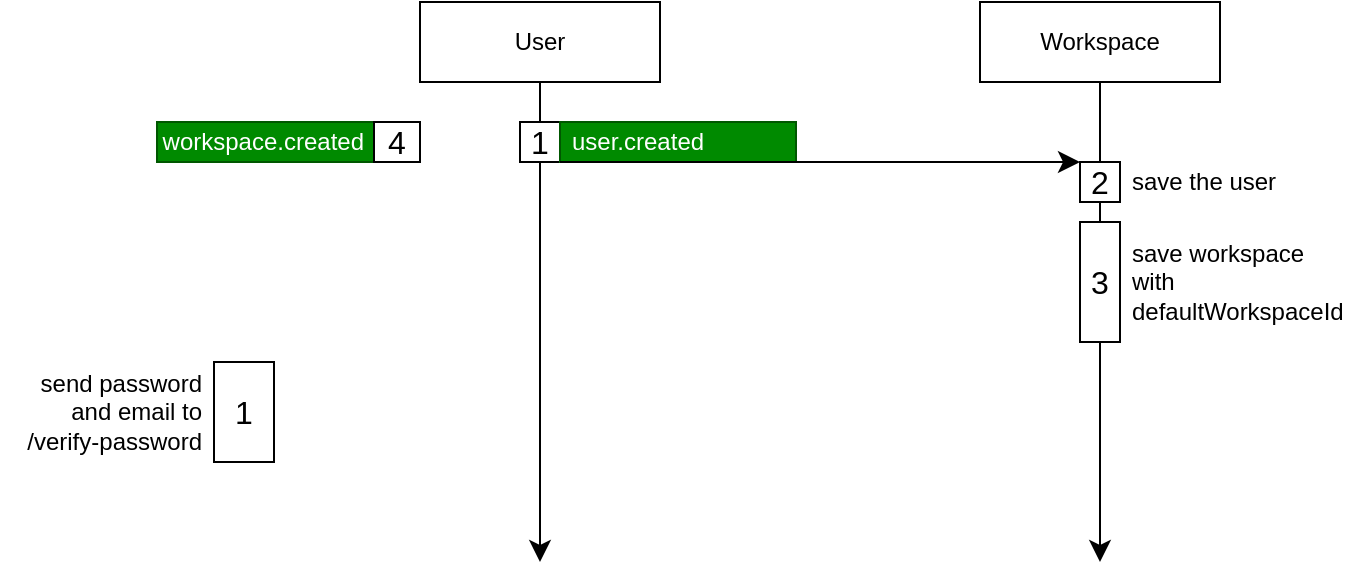 <mxfile version="22.0.2" type="device" pages="3">
  <diagram id="oY38kdm5o83EHuReV2T8" name="/issues/:id/attachments (POST)">
    <mxGraphModel dx="794" dy="1917" grid="1" gridSize="10" guides="1" tooltips="1" connect="1" arrows="1" fold="1" page="1" pageScale="1" pageWidth="980" pageHeight="1390" math="0" shadow="0">
      <root>
        <mxCell id="0" />
        <mxCell id="1" parent="0" />
        <mxCell id="sdEwPJp4zkoKklKMmfEP-1" style="edgeStyle=none;curved=1;rounded=0;orthogonalLoop=1;jettySize=auto;html=1;fontSize=12;startSize=8;endSize=8;fontFamily=Helvetica;" parent="1" source="sdEwPJp4zkoKklKMmfEP-2" edge="1">
          <mxGeometry relative="1" as="geometry">
            <mxPoint x="270" y="-1090" as="targetPoint" />
          </mxGeometry>
        </mxCell>
        <mxCell id="sdEwPJp4zkoKklKMmfEP-2" value="User" style="rounded=0;whiteSpace=wrap;html=1;fontFamily=Helvetica;" parent="1" vertex="1">
          <mxGeometry x="210" y="-1370" width="120" height="40" as="geometry" />
        </mxCell>
        <mxCell id="sdEwPJp4zkoKklKMmfEP-3" style="edgeStyle=none;curved=1;rounded=0;orthogonalLoop=1;jettySize=auto;html=1;fontSize=12;startSize=8;endSize=8;fontFamily=Helvetica;" parent="1" source="sdEwPJp4zkoKklKMmfEP-4" edge="1">
          <mxGeometry relative="1" as="geometry">
            <mxPoint x="550" y="-1090" as="targetPoint" />
          </mxGeometry>
        </mxCell>
        <mxCell id="sdEwPJp4zkoKklKMmfEP-4" value="Workspace" style="rounded=0;whiteSpace=wrap;html=1;fontFamily=Helvetica;" parent="1" vertex="1">
          <mxGeometry x="490" y="-1370" width="120" height="40" as="geometry" />
        </mxCell>
        <mxCell id="LEW-G3g9cezNZrhg7D1--3" value="" style="group" parent="1" vertex="1" connectable="0">
          <mxGeometry x="540" y="-1290" width="138" height="20" as="geometry" />
        </mxCell>
        <mxCell id="LEW-G3g9cezNZrhg7D1--1" value="2" style="rounded=0;whiteSpace=wrap;html=1;fontSize=16;fontFamily=Helvetica;verticalAlign=middle;" parent="LEW-G3g9cezNZrhg7D1--3" vertex="1">
          <mxGeometry width="20" height="20" as="geometry" />
        </mxCell>
        <mxCell id="LEW-G3g9cezNZrhg7D1--2" value="save the user" style="text;html=1;fillColor=none;align=left;verticalAlign=middle;whiteSpace=wrap;rounded=0;fontSize=12;fontFamily=Helvetica;spacingLeft=4;" parent="LEW-G3g9cezNZrhg7D1--3" vertex="1">
          <mxGeometry x="20" width="118" height="20" as="geometry" />
        </mxCell>
        <mxCell id="-xzCKRivMfdFnWui1aVe-1" value="" style="group;fillColor=#cdeb8b;strokeColor=#36393d;" parent="1" vertex="1" connectable="0">
          <mxGeometry x="260" y="-1310" width="138" height="20" as="geometry" />
        </mxCell>
        <mxCell id="-xzCKRivMfdFnWui1aVe-2" value="1" style="rounded=0;whiteSpace=wrap;html=1;fontSize=16;fontFamily=Helvetica;verticalAlign=middle;" parent="-xzCKRivMfdFnWui1aVe-1" vertex="1">
          <mxGeometry width="20" height="20" as="geometry" />
        </mxCell>
        <mxCell id="-xzCKRivMfdFnWui1aVe-3" value="user.created" style="text;html=1;fillColor=#008a00;align=left;verticalAlign=middle;whiteSpace=wrap;rounded=0;fontSize=12;fontFamily=Helvetica;spacingLeft=4;fontColor=#ffffff;strokeColor=#005700;" parent="-xzCKRivMfdFnWui1aVe-1" vertex="1">
          <mxGeometry x="20" width="118" height="20" as="geometry" />
        </mxCell>
        <mxCell id="-xzCKRivMfdFnWui1aVe-4" value="" style="group" parent="1" vertex="1" connectable="0">
          <mxGeometry y="-1190" width="137" height="50" as="geometry" />
        </mxCell>
        <mxCell id="smrDSZM0pcQOYa3LXeEk-5" value="send password and email to /verify-password" style="text;html=1;fillColor=none;align=right;verticalAlign=middle;whiteSpace=wrap;rounded=0;fontSize=12;fontFamily=Helvetica;spacingLeft=4;spacingRight=4;" parent="-xzCKRivMfdFnWui1aVe-4" vertex="1">
          <mxGeometry width="107" height="50" as="geometry" />
        </mxCell>
        <mxCell id="smrDSZM0pcQOYa3LXeEk-6" value="1" style="rounded=0;whiteSpace=wrap;html=1;fontSize=16;container=0;fontFamily=Helvetica;verticalAlign=middle;" parent="-xzCKRivMfdFnWui1aVe-4" vertex="1">
          <mxGeometry x="107" width="30" height="50" as="geometry" />
        </mxCell>
        <mxCell id="-xzCKRivMfdFnWui1aVe-6" style="edgeStyle=none;curved=1;rounded=0;orthogonalLoop=1;jettySize=auto;html=1;exitX=0;exitY=1;exitDx=0;exitDy=0;entryX=0;entryY=0;entryDx=0;entryDy=0;fontSize=12;startSize=8;endSize=8;" parent="1" source="-xzCKRivMfdFnWui1aVe-3" target="LEW-G3g9cezNZrhg7D1--1" edge="1">
          <mxGeometry relative="1" as="geometry" />
        </mxCell>
        <mxCell id="-xzCKRivMfdFnWui1aVe-7" value="" style="group" parent="1" vertex="1" connectable="0">
          <mxGeometry x="540" y="-1260" width="138" height="60" as="geometry" />
        </mxCell>
        <mxCell id="-xzCKRivMfdFnWui1aVe-8" value="3" style="rounded=0;whiteSpace=wrap;html=1;fontSize=16;fontFamily=Helvetica;verticalAlign=middle;" parent="-xzCKRivMfdFnWui1aVe-7" vertex="1">
          <mxGeometry width="20" height="60" as="geometry" />
        </mxCell>
        <mxCell id="-xzCKRivMfdFnWui1aVe-9" value="save workspace with&amp;nbsp; defaultWorkspaceId" style="text;html=1;fillColor=none;align=left;verticalAlign=middle;whiteSpace=wrap;rounded=0;fontSize=12;fontFamily=Helvetica;spacingLeft=4;" parent="-xzCKRivMfdFnWui1aVe-7" vertex="1">
          <mxGeometry x="20" width="118" height="60" as="geometry" />
        </mxCell>
        <mxCell id="-xzCKRivMfdFnWui1aVe-21" value="" style="group;fillColor=#008a00;fontColor=#ffffff;strokeColor=#005700;" parent="1" vertex="1" connectable="0">
          <mxGeometry x="78.5" y="-1310" width="131.5" height="20" as="geometry" />
        </mxCell>
        <mxCell id="-xzCKRivMfdFnWui1aVe-18" value="workspace.created" style="text;html=1;strokeColor=#005700;fillColor=#008a00;align=right;verticalAlign=middle;whiteSpace=wrap;rounded=0;fontSize=12;fontFamily=Helvetica;spacingLeft=4;spacingRight=4;fontColor=#ffffff;" parent="-xzCKRivMfdFnWui1aVe-21" vertex="1">
          <mxGeometry width="108.5" height="20" as="geometry" />
        </mxCell>
        <mxCell id="-xzCKRivMfdFnWui1aVe-19" value="4" style="rounded=0;whiteSpace=wrap;html=1;fontSize=16;container=0;fontFamily=Helvetica;verticalAlign=middle;" parent="-xzCKRivMfdFnWui1aVe-21" vertex="1">
          <mxGeometry x="108.5" width="23" height="20" as="geometry" />
        </mxCell>
      </root>
    </mxGraphModel>
  </diagram>
  <diagram id="cDLIAaBjinaRB8GPLYyi" name="/issues/:id/attachments (GET)">
    <mxGraphModel dx="1050" dy="1840" grid="1" gridSize="10" guides="1" tooltips="1" connect="1" arrows="1" fold="1" page="1" pageScale="1" pageWidth="827" pageHeight="1169" math="0" shadow="0">
      <root>
        <mxCell id="0" />
        <mxCell id="1" parent="0" />
        <mxCell id="7JnlgB1tNphu0dHaSalx-1" style="edgeStyle=none;curved=1;rounded=0;orthogonalLoop=1;jettySize=auto;html=1;fontSize=12;startSize=8;endSize=8;fontFamily=Helvetica;" parent="1" source="7JnlgB1tNphu0dHaSalx-2" edge="1">
          <mxGeometry relative="1" as="geometry">
            <mxPoint x="80" y="-880" as="targetPoint" />
          </mxGeometry>
        </mxCell>
        <mxCell id="7JnlgB1tNphu0dHaSalx-2" value="User" style="rounded=0;whiteSpace=wrap;html=1;fontFamily=Helvetica;" parent="1" vertex="1">
          <mxGeometry x="20" y="-1160" width="120" height="40" as="geometry" />
        </mxCell>
        <mxCell id="7JnlgB1tNphu0dHaSalx-3" style="edgeStyle=none;curved=1;rounded=0;orthogonalLoop=1;jettySize=auto;html=1;fontSize=12;startSize=8;endSize=8;fontFamily=Helvetica;" parent="1" source="7JnlgB1tNphu0dHaSalx-4" edge="1">
          <mxGeometry relative="1" as="geometry">
            <mxPoint x="400" y="-880" as="targetPoint" />
          </mxGeometry>
        </mxCell>
        <mxCell id="7JnlgB1tNphu0dHaSalx-4" value="Workspace" style="rounded=0;whiteSpace=wrap;html=1;fontFamily=Helvetica;" parent="1" vertex="1">
          <mxGeometry x="340" y="-1160" width="120" height="40" as="geometry" />
        </mxCell>
      </root>
    </mxGraphModel>
  </diagram>
  <diagram id="p9YtzqTpsCguL2lKq-Le" name="/issues/:id/attachments/:attachmentId(GET)">
    <mxGraphModel dx="1194" dy="2127" grid="1" gridSize="10" guides="1" tooltips="1" connect="1" arrows="1" fold="1" page="0" pageScale="1" pageWidth="827" pageHeight="1169" math="0" shadow="0">
      <root>
        <mxCell id="0" />
        <mxCell id="1" parent="0" />
        <mxCell id="JPDjslHWpKQ4i2nxVlJD-64" style="edgeStyle=none;curved=1;rounded=0;orthogonalLoop=1;jettySize=auto;html=1;fontSize=12;startSize=8;endSize=8;fontFamily=Helvetica;verticalAlign=middle;" parent="1" source="JPDjslHWpKQ4i2nxVlJD-65" edge="1">
          <mxGeometry relative="1" as="geometry">
            <mxPoint x="90" y="-770" as="targetPoint" />
          </mxGeometry>
        </mxCell>
        <mxCell id="JPDjslHWpKQ4i2nxVlJD-65" value="Client" style="rounded=0;whiteSpace=wrap;html=1;fontFamily=Helvetica;verticalAlign=middle;fontSize=12;" parent="1" vertex="1">
          <mxGeometry x="30" y="-1320" width="120" height="40" as="geometry" />
        </mxCell>
        <mxCell id="JPDjslHWpKQ4i2nxVlJD-66" style="edgeStyle=none;curved=1;rounded=0;orthogonalLoop=1;jettySize=auto;html=1;fontSize=12;startSize=8;endSize=8;fontFamily=Helvetica;verticalAlign=middle;" parent="1" source="JPDjslHWpKQ4i2nxVlJD-67" edge="1">
          <mxGeometry relative="1" as="geometry">
            <mxPoint x="282" y="-770" as="targetPoint" />
          </mxGeometry>
        </mxCell>
        <mxCell id="JPDjslHWpKQ4i2nxVlJD-67" value="Workspace" style="rounded=0;whiteSpace=wrap;html=1;fontFamily=Helvetica;verticalAlign=middle;fontSize=12;" parent="1" vertex="1">
          <mxGeometry x="222" y="-1320" width="120" height="40" as="geometry" />
        </mxCell>
        <mxCell id="JPDjslHWpKQ4i2nxVlJD-68" style="edgeStyle=none;curved=1;rounded=0;orthogonalLoop=1;jettySize=auto;html=1;fontSize=12;startSize=8;endSize=8;fontFamily=Helvetica;verticalAlign=middle;" parent="1" source="JPDjslHWpKQ4i2nxVlJD-69" edge="1">
          <mxGeometry relative="1" as="geometry">
            <mxPoint x="518" y="-770" as="targetPoint" />
          </mxGeometry>
        </mxCell>
        <mxCell id="JPDjslHWpKQ4i2nxVlJD-69" value="Email" style="rounded=0;whiteSpace=wrap;html=1;fontFamily=Helvetica;verticalAlign=middle;fontSize=12;" parent="1" vertex="1">
          <mxGeometry x="460" y="-1320" width="120" height="40" as="geometry" />
        </mxCell>
        <mxCell id="JPDjslHWpKQ4i2nxVlJD-71" style="edgeStyle=none;curved=1;rounded=0;orthogonalLoop=1;jettySize=auto;html=1;entryX=0;entryY=0.5;entryDx=0;entryDy=0;fontSize=12;startSize=8;endSize=8;fontFamily=Helvetica;verticalAlign=middle;" parent="1" edge="1">
          <mxGeometry relative="1" as="geometry">
            <mxPoint x="272.0" y="-1030" as="sourcePoint" />
            <mxPoint x="272.0" y="-1030" as="targetPoint" />
          </mxGeometry>
        </mxCell>
        <mxCell id="JPDjslHWpKQ4i2nxVlJD-74" style="edgeStyle=none;curved=1;rounded=0;orthogonalLoop=1;jettySize=auto;html=1;exitX=0.5;exitY=1;exitDx=0;exitDy=0;entryX=0;entryY=0;entryDx=0;entryDy=0;fontSize=12;startSize=8;endSize=8;fontFamily=Helvetica;verticalAlign=middle;" parent="1" target="Pa0Kq9crktuRV41o-tmP-2" edge="1">
          <mxGeometry relative="1" as="geometry">
            <mxPoint x="447" y="-1170" as="targetPoint" />
            <mxPoint x="282" y="-1170" as="sourcePoint" />
          </mxGeometry>
        </mxCell>
        <mxCell id="JPDjslHWpKQ4i2nxVlJD-78" style="edgeStyle=none;curved=1;rounded=0;orthogonalLoop=1;jettySize=auto;html=1;fontSize=12;startSize=8;endSize=8;fontFamily=Helvetica;verticalAlign=middle;" parent="1" source="JPDjslHWpKQ4i2nxVlJD-79" edge="1">
          <mxGeometry relative="1" as="geometry">
            <mxPoint x="-100" y="-770" as="targetPoint" />
          </mxGeometry>
        </mxCell>
        <mxCell id="JPDjslHWpKQ4i2nxVlJD-79" value="Gmail" style="rounded=0;whiteSpace=wrap;html=1;fontFamily=Helvetica;verticalAlign=middle;fontSize=12;" parent="1" vertex="1">
          <mxGeometry x="-160" y="-1320" width="120" height="40" as="geometry" />
        </mxCell>
        <mxCell id="JPDjslHWpKQ4i2nxVlJD-80" style="edgeStyle=none;curved=1;rounded=0;orthogonalLoop=1;jettySize=auto;html=1;exitX=1;exitY=1;exitDx=0;exitDy=0;fontSize=12;startSize=8;endSize=8;entryX=0;entryY=0;entryDx=0;entryDy=0;fontFamily=Helvetica;verticalAlign=middle;exitPerimeter=0;" parent="1" source="JPDjslHWpKQ4i2nxVlJD-116" target="JPDjslHWpKQ4i2nxVlJD-107" edge="1">
          <mxGeometry relative="1" as="geometry">
            <mxPoint x="270" y="-920" as="targetPoint" />
            <mxPoint x="-90" y="-960" as="sourcePoint" />
          </mxGeometry>
        </mxCell>
        <mxCell id="JPDjslHWpKQ4i2nxVlJD-81" style="edgeStyle=none;curved=1;rounded=0;orthogonalLoop=1;jettySize=auto;html=1;exitX=0.5;exitY=1;exitDx=0;exitDy=0;fontSize=12;startSize=8;endSize=8;fontFamily=Helvetica;verticalAlign=middle;" parent="1" edge="1">
          <mxGeometry relative="1" as="geometry">
            <mxPoint x="520" y="-850" as="targetPoint" />
            <mxPoint x="282" y="-850.38" as="sourcePoint" />
          </mxGeometry>
        </mxCell>
        <mxCell id="JPDjslHWpKQ4i2nxVlJD-82" value="email, workspaceRole" style="text;html=1;strokeColor=none;fillColor=none;align=right;verticalAlign=middle;whiteSpace=wrap;rounded=0;fontSize=12;fontFamily=Helvetica;spacingRight=4;" parent="1" vertex="1">
          <mxGeometry x="-40" y="-1270" width="120" height="40" as="geometry" />
        </mxCell>
        <mxCell id="JPDjslHWpKQ4i2nxVlJD-118" value="" style="edgeStyle=none;curved=1;rounded=0;orthogonalLoop=1;jettySize=auto;html=1;fontSize=12;startSize=8;endSize=8;" parent="1" source="JPDjslHWpKQ4i2nxVlJD-83" target="JPDjslHWpKQ4i2nxVlJD-82" edge="1">
          <mxGeometry relative="1" as="geometry" />
        </mxCell>
        <mxCell id="JPDjslHWpKQ4i2nxVlJD-119" style="edgeStyle=none;curved=1;rounded=0;orthogonalLoop=1;jettySize=auto;html=1;exitX=1;exitY=1;exitDx=0;exitDy=0;fontSize=12;startSize=8;endSize=8;entryX=0;entryY=0;entryDx=0;entryDy=0;" parent="1" source="JPDjslHWpKQ4i2nxVlJD-83" target="JPDjslHWpKQ4i2nxVlJD-122" edge="1">
          <mxGeometry relative="1" as="geometry">
            <mxPoint x="210" y="-1190" as="targetPoint" />
          </mxGeometry>
        </mxCell>
        <mxCell id="JPDjslHWpKQ4i2nxVlJD-83" value="1" style="rounded=0;whiteSpace=wrap;html=1;fontSize=12;fontFamily=Helvetica;verticalAlign=middle;" parent="1" vertex="1">
          <mxGeometry x="80" y="-1270" width="20" height="40" as="geometry" />
        </mxCell>
        <mxCell id="JPDjslHWpKQ4i2nxVlJD-106" value="" style="group;fontSize=12;" parent="1" vertex="1" connectable="0">
          <mxGeometry x="272" y="-940" width="165" height="20" as="geometry" />
        </mxCell>
        <mxCell id="JPDjslHWpKQ4i2nxVlJD-107" value="9" style="rounded=0;whiteSpace=wrap;html=1;fontSize=12;fontFamily=Helvetica;verticalAlign=middle;" parent="JPDjslHWpKQ4i2nxVlJD-106" vertex="1">
          <mxGeometry y="0.37" width="20" height="19.25" as="geometry" />
        </mxCell>
        <mxCell id="JPDjslHWpKQ4i2nxVlJD-108" value="verify token" style="text;html=1;strokeColor=none;fillColor=none;align=left;verticalAlign=middle;whiteSpace=wrap;rounded=0;fontSize=12;fontFamily=Helvetica;spacingLeft=4;" parent="JPDjslHWpKQ4i2nxVlJD-106" vertex="1">
          <mxGeometry x="20" width="145" height="20" as="geometry" />
        </mxCell>
        <mxCell id="JPDjslHWpKQ4i2nxVlJD-109" value="" style="group;fontSize=12;" parent="1" vertex="1" connectable="0">
          <mxGeometry x="272" y="-910.38" width="165" height="30" as="geometry" />
        </mxCell>
        <mxCell id="JPDjslHWpKQ4i2nxVlJD-110" value="10" style="rounded=0;whiteSpace=wrap;html=1;fontSize=12;fontFamily=Helvetica;verticalAlign=middle;" parent="JPDjslHWpKQ4i2nxVlJD-109" vertex="1">
          <mxGeometry width="20" height="30" as="geometry" />
        </mxCell>
        <mxCell id="JPDjslHWpKQ4i2nxVlJD-111" value="set status to: active" style="text;html=1;strokeColor=none;fillColor=none;align=left;verticalAlign=middle;whiteSpace=wrap;rounded=0;fontSize=12;fontFamily=Helvetica;spacingLeft=4;" parent="JPDjslHWpKQ4i2nxVlJD-109" vertex="1">
          <mxGeometry x="20" width="145" height="30" as="geometry" />
        </mxCell>
        <mxCell id="JPDjslHWpKQ4i2nxVlJD-115" value="" style="group;fontSize=12;" parent="1" vertex="1" connectable="0">
          <mxGeometry x="-110" y="-1090" width="165" height="150" as="geometry" />
        </mxCell>
        <mxCell id="JPDjslHWpKQ4i2nxVlJD-116" value="8" style="rounded=0;whiteSpace=wrap;html=1;fontSize=12;fontFamily=Helvetica;verticalAlign=middle;" parent="JPDjslHWpKQ4i2nxVlJD-115" vertex="1">
          <mxGeometry width="20" height="150" as="geometry" />
        </mxCell>
        <mxCell id="JPDjslHWpKQ4i2nxVlJD-117" value="clicks link" style="text;html=1;strokeColor=none;fillColor=none;align=left;verticalAlign=middle;whiteSpace=wrap;rounded=0;fontSize=12;fontFamily=Helvetica;spacingLeft=4;" parent="JPDjslHWpKQ4i2nxVlJD-115" vertex="1">
          <mxGeometry x="20" width="145" height="150" as="geometry" />
        </mxCell>
        <mxCell id="JPDjslHWpKQ4i2nxVlJD-128" value="" style="group;fontSize=12;" parent="1" vertex="1" connectable="0">
          <mxGeometry x="272" y="-1230" width="165" height="30" as="geometry" />
        </mxCell>
        <mxCell id="JPDjslHWpKQ4i2nxVlJD-129" value="" style="group;fontSize=12;" parent="JPDjslHWpKQ4i2nxVlJD-128" vertex="1" connectable="0">
          <mxGeometry width="165" height="30" as="geometry" />
        </mxCell>
        <mxCell id="JPDjslHWpKQ4i2nxVlJD-122" value="2" style="rounded=0;whiteSpace=wrap;html=1;fontSize=12;fontFamily=Helvetica;verticalAlign=middle;" parent="JPDjslHWpKQ4i2nxVlJD-129" vertex="1">
          <mxGeometry width="20" height="30" as="geometry" />
        </mxCell>
        <mxCell id="JPDjslHWpKQ4i2nxVlJD-126" value="Create a workspace member invite" style="text;html=1;strokeColor=none;fillColor=none;align=left;verticalAlign=middle;whiteSpace=wrap;rounded=0;fontSize=12;fontFamily=Helvetica;spacingLeft=4;" parent="JPDjslHWpKQ4i2nxVlJD-129" vertex="1">
          <mxGeometry x="20" width="145" height="30" as="geometry" />
        </mxCell>
        <mxCell id="Pa0Kq9crktuRV41o-tmP-1" value="" style="group;fontSize=12;" parent="1" vertex="1" connectable="0">
          <mxGeometry x="505" y="-1170" width="193" height="30" as="geometry" />
        </mxCell>
        <mxCell id="n-r-ID6bF0tpL5BQhkv0-32" value="" style="group" parent="Pa0Kq9crktuRV41o-tmP-1" vertex="1" connectable="0">
          <mxGeometry width="193" height="30" as="geometry" />
        </mxCell>
        <mxCell id="Pa0Kq9crktuRV41o-tmP-2" value="4.1" style="rounded=0;whiteSpace=wrap;html=1;fontSize=12;fontFamily=Helvetica;verticalAlign=middle;" parent="n-r-ID6bF0tpL5BQhkv0-32" vertex="1">
          <mxGeometry width="27.971" height="30" as="geometry" />
        </mxCell>
        <mxCell id="Pa0Kq9crktuRV41o-tmP-3" value="create invite token and save to database" style="text;html=1;fillColor=none;align=left;verticalAlign=middle;whiteSpace=wrap;rounded=0;fontSize=12;fontFamily=Helvetica;spacingLeft=4;" parent="n-r-ID6bF0tpL5BQhkv0-32" vertex="1">
          <mxGeometry x="27.971" width="165.029" height="30" as="geometry" />
        </mxCell>
        <mxCell id="n-r-ID6bF0tpL5BQhkv0-27" value="" style="group" parent="1" vertex="1" connectable="0">
          <mxGeometry x="272" y="-1190" width="168" height="20" as="geometry" />
        </mxCell>
        <mxCell id="4FF2OMNv6KTieK2rAvGm-1" value="workspace.invite-created" style="group;fillColor=#008a00;strokeColor=#005700;container=0;verticalAlign=middle;fontColor=#ffffff;fontSize=12;" parent="n-r-ID6bF0tpL5BQhkv0-27" vertex="1" connectable="0">
          <mxGeometry x="20" width="148" height="20" as="geometry" />
        </mxCell>
        <mxCell id="4FF2OMNv6KTieK2rAvGm-2" value="4" style="rounded=0;whiteSpace=wrap;html=1;fontSize=12;fontFamily=Helvetica;verticalAlign=middle;" parent="n-r-ID6bF0tpL5BQhkv0-27" vertex="1">
          <mxGeometry width="20" height="20" as="geometry" />
        </mxCell>
        <mxCell id="n-r-ID6bF0tpL5BQhkv0-34" value="" style="group" parent="1" vertex="1" connectable="0">
          <mxGeometry x="505" y="-1120" width="193" height="30" as="geometry" />
        </mxCell>
        <mxCell id="n-r-ID6bF0tpL5BQhkv0-35" value="4.2" style="rounded=0;whiteSpace=wrap;html=1;fontSize=12;fontFamily=Helvetica;verticalAlign=middle;" parent="n-r-ID6bF0tpL5BQhkv0-34" vertex="1">
          <mxGeometry width="27.971" height="30" as="geometry" />
        </mxCell>
        <mxCell id="n-r-ID6bF0tpL5BQhkv0-36" value="send email to SMTP server" style="text;html=1;fillColor=none;align=left;verticalAlign=middle;whiteSpace=wrap;rounded=0;fontSize=12;fontFamily=Helvetica;spacingLeft=4;" parent="n-r-ID6bF0tpL5BQhkv0-34" vertex="1">
          <mxGeometry x="27.971" width="165.029" height="30" as="geometry" />
        </mxCell>
        <mxCell id="KROkpe-KQ8CVi7cAUEaB-1" style="edgeStyle=none;curved=1;rounded=0;orthogonalLoop=1;jettySize=auto;html=1;exitX=0;exitY=1;exitDx=0;exitDy=0;entryX=0;entryY=0;entryDx=0;entryDy=0;fontSize=12;startSize=8;endSize=8;" parent="1" source="n-r-ID6bF0tpL5BQhkv0-35" target="JPDjslHWpKQ4i2nxVlJD-117" edge="1">
          <mxGeometry relative="1" as="geometry" />
        </mxCell>
        <mxCell id="r6T1NeOKcUcWqSTTedG1-21" value="workspace.member.updated" style="group;fillColor=#008a00;strokeColor=#005700;container=0;verticalAlign=middle;fontColor=#ffffff;fontSize=12;" parent="1" vertex="1" connectable="0">
          <mxGeometry x="292" y="-870" width="158" height="20" as="geometry" />
        </mxCell>
        <mxCell id="r6T1NeOKcUcWqSTTedG1-22" value="4" style="rounded=0;whiteSpace=wrap;html=1;fontSize=12;fontFamily=Helvetica;verticalAlign=middle;" parent="1" vertex="1">
          <mxGeometry x="272" y="-870" width="20" height="20" as="geometry" />
        </mxCell>
      </root>
    </mxGraphModel>
  </diagram>
</mxfile>
